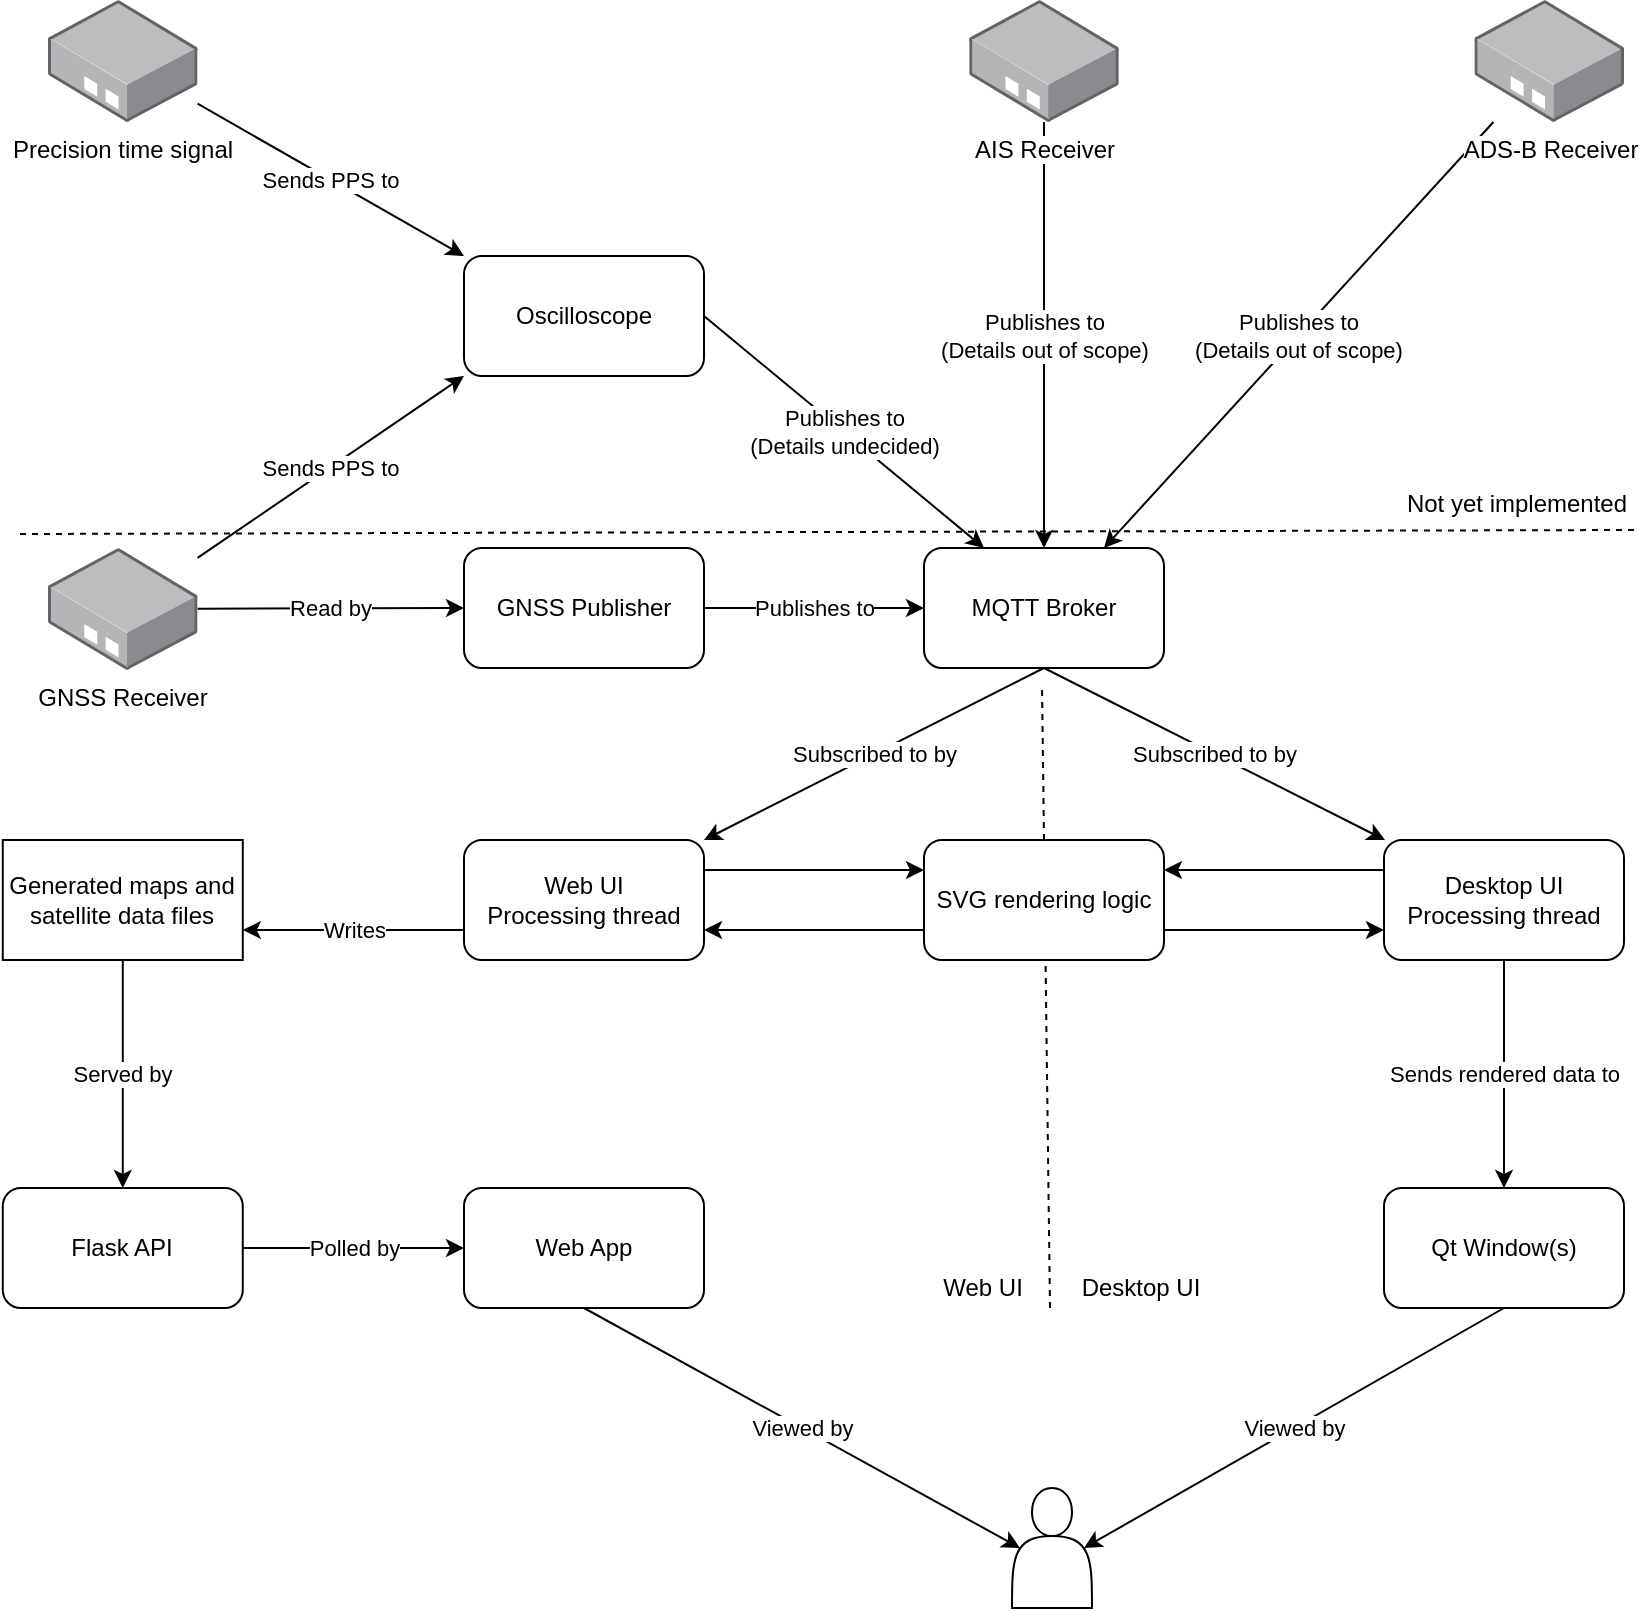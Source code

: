 <mxfile>
    <diagram id="TNah6dgASEKHPK7ZuVBE" name="Page-1">
        <mxGraphModel dx="1158" dy="537" grid="0" gridSize="10" guides="1" tooltips="1" connect="1" arrows="1" fold="1" page="1" pageScale="1" pageWidth="1169" pageHeight="827" background="none" math="0" shadow="0">
            <root>
                <mxCell id="0"/>
                <mxCell id="1" parent="0"/>
                <mxCell id="60" value="Polled by" style="edgeStyle=none;html=1;" parent="1" source="2" target="59" edge="1">
                    <mxGeometry relative="1" as="geometry"/>
                </mxCell>
                <mxCell id="2" value="Flask API" style="rounded=1;whiteSpace=wrap;html=1;" parent="1" vertex="1">
                    <mxGeometry x="24.39" y="602" width="120" height="60" as="geometry"/>
                </mxCell>
                <mxCell id="19" value="Served by" style="edgeStyle=none;html=1;exitX=0.5;exitY=1;exitDx=0;exitDy=0;entryX=0.5;entryY=0;entryDx=0;entryDy=0;" parent="1" source="3" target="2" edge="1">
                    <mxGeometry relative="1" as="geometry"/>
                </mxCell>
                <mxCell id="3" value="Generated maps and satellite data files" style="rounded=0;whiteSpace=wrap;html=1;" parent="1" vertex="1">
                    <mxGeometry x="24.39" y="428" width="120" height="60" as="geometry"/>
                </mxCell>
                <mxCell id="7" value="Writes" style="edgeStyle=none;html=1;exitX=0;exitY=0.75;exitDx=0;exitDy=0;entryX=1;entryY=0.75;entryDx=0;entryDy=0;" parent="1" source="6" target="3" edge="1">
                    <mxGeometry relative="1" as="geometry"/>
                </mxCell>
                <mxCell id="53" style="edgeStyle=none;html=1;exitX=1;exitY=0.25;exitDx=0;exitDy=0;entryX=0;entryY=0.25;entryDx=0;entryDy=0;" parent="1" source="6" target="51" edge="1">
                    <mxGeometry relative="1" as="geometry"/>
                </mxCell>
                <mxCell id="6" value="Web UI&lt;br&gt;Processing thread" style="rounded=1;whiteSpace=wrap;html=1;" parent="1" vertex="1">
                    <mxGeometry x="255" y="428" width="120" height="60" as="geometry"/>
                </mxCell>
                <mxCell id="18" value="Subscribed to by" style="edgeStyle=none;html=1;exitX=0.5;exitY=1;exitDx=0;exitDy=0;entryX=1;entryY=0;entryDx=0;entryDy=0;" parent="1" source="8" target="6" edge="1">
                    <mxGeometry relative="1" as="geometry"/>
                </mxCell>
                <mxCell id="20" value="Subscribed to by" style="edgeStyle=none;html=1;exitX=0.5;exitY=1;exitDx=0;exitDy=0;" parent="1" source="8" target="21" edge="1">
                    <mxGeometry relative="1" as="geometry">
                        <mxPoint x="671.289" y="453.18" as="targetPoint"/>
                    </mxGeometry>
                </mxCell>
                <mxCell id="8" value="MQTT Broker" style="rounded=1;whiteSpace=wrap;html=1;" parent="1" vertex="1">
                    <mxGeometry x="485" y="282" width="120" height="60" as="geometry"/>
                </mxCell>
                <mxCell id="22" value="Read by" style="edgeStyle=none;html=1;entryX=0;entryY=0.5;entryDx=0;entryDy=0;" parent="1" source="14" target="15" edge="1">
                    <mxGeometry relative="1" as="geometry"/>
                </mxCell>
                <mxCell id="43" value="Sends PPS to" style="edgeStyle=none;html=1;entryX=0;entryY=1;entryDx=0;entryDy=0;endArrow=classic;endFill=1;" parent="1" source="14" target="39" edge="1">
                    <mxGeometry relative="1" as="geometry"/>
                </mxCell>
                <mxCell id="14" value="GNSS Receiver" style="points=[];aspect=fixed;html=1;align=center;shadow=0;dashed=0;image;image=img/lib/allied_telesis/media_converters/Media_Converter_Standalone.svg;" parent="1" vertex="1">
                    <mxGeometry x="47" y="282" width="74.78" height="61" as="geometry"/>
                </mxCell>
                <mxCell id="16" value="Publishes to" style="edgeStyle=none;html=1;exitX=1;exitY=0.5;exitDx=0;exitDy=0;entryX=0;entryY=0.5;entryDx=0;entryDy=0;" parent="1" source="15" target="8" edge="1">
                    <mxGeometry relative="1" as="geometry"/>
                </mxCell>
                <mxCell id="15" value="GNSS Publisher" style="rounded=1;whiteSpace=wrap;html=1;" parent="1" vertex="1">
                    <mxGeometry x="255" y="282" width="120" height="60" as="geometry"/>
                </mxCell>
                <mxCell id="50" value="Sends rendered data to" style="edgeStyle=none;html=1;exitX=0.5;exitY=1;exitDx=0;exitDy=0;entryX=0.5;entryY=0;entryDx=0;entryDy=0;" parent="1" source="21" target="49" edge="1">
                    <mxGeometry relative="1" as="geometry"/>
                </mxCell>
                <mxCell id="55" style="edgeStyle=none;html=1;exitX=0;exitY=0.25;exitDx=0;exitDy=0;entryX=1;entryY=0.25;entryDx=0;entryDy=0;" parent="1" source="21" target="51" edge="1">
                    <mxGeometry relative="1" as="geometry"/>
                </mxCell>
                <mxCell id="21" value="Desktop UI&lt;br&gt;Processing thread" style="rounded=1;whiteSpace=wrap;html=1;" parent="1" vertex="1">
                    <mxGeometry x="714.999" y="428.0" width="120" height="60" as="geometry"/>
                </mxCell>
                <mxCell id="26" value="Publishes to&lt;br&gt;(Details out of scope)" style="edgeStyle=none;html=1;entryX=0.5;entryY=0;entryDx=0;entryDy=0;" parent="1" source="24" target="8" edge="1">
                    <mxGeometry relative="1" as="geometry"/>
                </mxCell>
                <mxCell id="24" value="AIS&amp;nbsp;Receiver" style="points=[];aspect=fixed;html=1;align=center;shadow=0;dashed=0;image;image=img/lib/allied_telesis/media_converters/Media_Converter_Standalone.svg;" parent="1" vertex="1">
                    <mxGeometry x="507.61" y="8" width="74.78" height="61" as="geometry"/>
                </mxCell>
                <mxCell id="27" value="Publishes to&lt;br&gt;(Details out of scope)" style="edgeStyle=none;html=1;entryX=0.75;entryY=0;entryDx=0;entryDy=0;" parent="1" source="25" target="8" edge="1">
                    <mxGeometry relative="1" as="geometry"/>
                </mxCell>
                <mxCell id="25" value="ADS-B&amp;nbsp;Receiver" style="points=[];aspect=fixed;html=1;align=center;shadow=0;dashed=0;image;image=img/lib/allied_telesis/media_converters/Media_Converter_Standalone.svg;" parent="1" vertex="1">
                    <mxGeometry x="760.22" y="8" width="74.78" height="61" as="geometry"/>
                </mxCell>
                <mxCell id="28" value="" style="endArrow=none;dashed=1;html=1;strokeWidth=1;" parent="1" edge="1">
                    <mxGeometry width="50" height="50" relative="1" as="geometry">
                        <mxPoint x="548" y="662" as="sourcePoint"/>
                        <mxPoint x="544" y="350" as="targetPoint"/>
                    </mxGeometry>
                </mxCell>
                <mxCell id="29" value="Web UI" style="text;html=1;align=center;verticalAlign=middle;resizable=0;points=[];autosize=1;strokeColor=none;fillColor=none;" parent="1" vertex="1">
                    <mxGeometry x="485" y="639" width="58" height="26" as="geometry"/>
                </mxCell>
                <mxCell id="33" value="" style="endArrow=none;dashed=1;html=1;" parent="1" edge="1">
                    <mxGeometry width="50" height="50" relative="1" as="geometry">
                        <mxPoint x="840" y="273" as="sourcePoint"/>
                        <mxPoint x="32" y="275" as="targetPoint"/>
                    </mxGeometry>
                </mxCell>
                <mxCell id="34" value="Not yet implemented" style="text;html=1;align=center;verticalAlign=middle;resizable=0;points=[];autosize=1;strokeColor=none;fillColor=none;" parent="1" vertex="1">
                    <mxGeometry x="715" y="247" width="132" height="26" as="geometry"/>
                </mxCell>
                <mxCell id="44" value="Sends PPS to" style="edgeStyle=none;html=1;entryX=0;entryY=0;entryDx=0;entryDy=0;endArrow=classic;endFill=1;" parent="1" source="36" target="39" edge="1">
                    <mxGeometry relative="1" as="geometry"/>
                </mxCell>
                <mxCell id="36" value="Precision time signal" style="points=[];aspect=fixed;html=1;align=center;shadow=0;dashed=0;image;image=img/lib/allied_telesis/media_converters/Media_Converter_Standalone.svg;" parent="1" vertex="1">
                    <mxGeometry x="47.0" y="8" width="74.78" height="61" as="geometry"/>
                </mxCell>
                <mxCell id="37" value="Desktop UI" style="text;html=1;align=center;verticalAlign=middle;resizable=0;points=[];autosize=1;strokeColor=none;fillColor=none;" parent="1" vertex="1">
                    <mxGeometry x="554" y="639" width="78" height="26" as="geometry"/>
                </mxCell>
                <mxCell id="47" value="Publishes to&lt;br&gt;(Details undecided)" style="edgeStyle=none;html=1;exitX=1;exitY=0.5;exitDx=0;exitDy=0;entryX=0.25;entryY=0;entryDx=0;entryDy=0;endArrow=classic;endFill=1;" parent="1" source="39" target="8" edge="1">
                    <mxGeometry relative="1" as="geometry"/>
                </mxCell>
                <mxCell id="39" value="Oscilloscope" style="rounded=1;whiteSpace=wrap;html=1;" parent="1" vertex="1">
                    <mxGeometry x="255" y="136" width="120" height="60" as="geometry"/>
                </mxCell>
                <mxCell id="58" value="Viewed by" style="edgeStyle=none;html=1;exitX=0.5;exitY=1;exitDx=0;exitDy=0;entryX=0.9;entryY=0.5;entryDx=0;entryDy=0;entryPerimeter=0;" parent="1" source="49" target="57" edge="1">
                    <mxGeometry relative="1" as="geometry"/>
                </mxCell>
                <mxCell id="49" value="Qt Window(s)" style="whiteSpace=wrap;html=1;rounded=1;" parent="1" vertex="1">
                    <mxGeometry x="714.999" y="602.0" width="120" height="60" as="geometry"/>
                </mxCell>
                <mxCell id="54" style="edgeStyle=none;html=1;exitX=0;exitY=0.75;exitDx=0;exitDy=0;entryX=1;entryY=0.75;entryDx=0;entryDy=0;" parent="1" source="51" target="6" edge="1">
                    <mxGeometry relative="1" as="geometry"/>
                </mxCell>
                <mxCell id="56" style="edgeStyle=none;html=1;exitX=1;exitY=0.75;exitDx=0;exitDy=0;entryX=0;entryY=0.75;entryDx=0;entryDy=0;" parent="1" source="51" target="21" edge="1">
                    <mxGeometry relative="1" as="geometry"/>
                </mxCell>
                <mxCell id="51" value="SVG rendering logic" style="rounded=1;whiteSpace=wrap;html=1;" parent="1" vertex="1">
                    <mxGeometry x="485" y="428" width="120" height="60" as="geometry"/>
                </mxCell>
                <mxCell id="57" value="" style="shape=actor;whiteSpace=wrap;html=1;" parent="1" vertex="1">
                    <mxGeometry x="529" y="752" width="40" height="60" as="geometry"/>
                </mxCell>
                <mxCell id="61" value="Viewed by" style="edgeStyle=none;html=1;exitX=0.5;exitY=1;exitDx=0;exitDy=0;entryX=0.1;entryY=0.5;entryDx=0;entryDy=0;entryPerimeter=0;" parent="1" source="59" target="57" edge="1">
                    <mxGeometry relative="1" as="geometry"/>
                </mxCell>
                <mxCell id="59" value="Web App" style="whiteSpace=wrap;html=1;rounded=1;" parent="1" vertex="1">
                    <mxGeometry x="255" y="602" width="120" height="60" as="geometry"/>
                </mxCell>
            </root>
        </mxGraphModel>
    </diagram>
</mxfile>